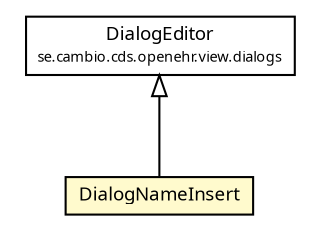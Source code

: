 #!/usr/local/bin/dot
#
# Class diagram 
# Generated by UMLGraph version R5_6 (http://www.umlgraph.org/)
#

digraph G {
	edge [fontname="Trebuchet MS",fontsize=10,labelfontname="Trebuchet MS",labelfontsize=10];
	node [fontname="Trebuchet MS",fontsize=10,shape=plaintext];
	nodesep=0.25;
	ranksep=0.5;
	// se.cambio.cds.openehr.view.dialogs.DialogEditor
	c155009 [label=<<table title="se.cambio.cds.openehr.view.dialogs.DialogEditor" border="0" cellborder="1" cellspacing="0" cellpadding="2" port="p" href="../../../../openehr/view/dialogs/DialogEditor.html">
		<tr><td><table border="0" cellspacing="0" cellpadding="1">
<tr><td align="center" balign="center"><font face="Trebuchet MS"> DialogEditor </font></td></tr>
<tr><td align="center" balign="center"><font face="Trebuchet MS" point-size="7.0"> se.cambio.cds.openehr.view.dialogs </font></td></tr>
		</table></td></tr>
		</table>>, URL="../../../../openehr/view/dialogs/DialogEditor.html", fontname="Trebuchet MS", fontcolor="black", fontsize=9.0];
	// se.cambio.cds.gdl.editor.view.dialog.DialogNameInsert
	c155098 [label=<<table title="se.cambio.cds.gdl.editor.view.dialog.DialogNameInsert" border="0" cellborder="1" cellspacing="0" cellpadding="2" port="p" bgcolor="lemonChiffon" href="./DialogNameInsert.html">
		<tr><td><table border="0" cellspacing="0" cellpadding="1">
<tr><td align="center" balign="center"><font face="Trebuchet MS"> DialogNameInsert </font></td></tr>
		</table></td></tr>
		</table>>, URL="./DialogNameInsert.html", fontname="Trebuchet MS", fontcolor="black", fontsize=9.0];
	//se.cambio.cds.gdl.editor.view.dialog.DialogNameInsert extends se.cambio.cds.openehr.view.dialogs.DialogEditor
	c155009:p -> c155098:p [dir=back,arrowtail=empty];
}

